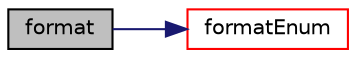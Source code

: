 digraph "format"
{
  bgcolor="transparent";
  edge [fontname="Helvetica",fontsize="10",labelfontname="Helvetica",labelfontsize="10"];
  node [fontname="Helvetica",fontsize="10",shape=record];
  rankdir="LR";
  Node1 [label="format",height=0.2,width=0.4,color="black", fillcolor="grey75", style="filled", fontcolor="black"];
  Node1 -> Node2 [color="midnightblue",fontsize="10",style="solid",fontname="Helvetica"];
  Node2 [label="formatEnum",height=0.2,width=0.4,color="red",URL="$a01201.html#a985ea14965e6cded001a3324f78be783",tooltip="Return stream format of given format name. "];
}
